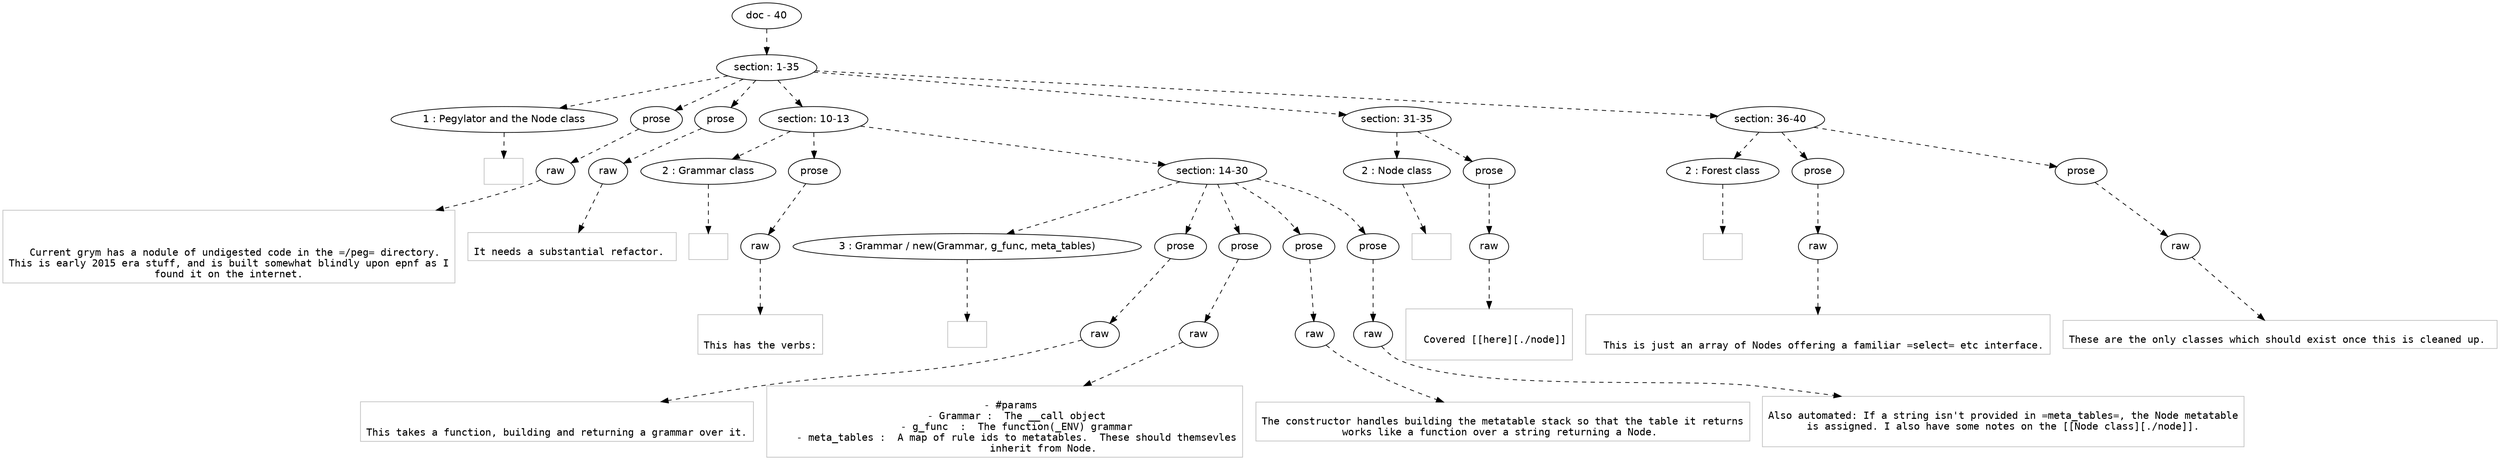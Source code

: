 digraph hierarchy {

node [fontname=Helvetica]
edge [style=dashed]

doc_0 [label="doc - 40"]


doc_0 -> { section_1}
{rank=same; section_1}

section_1 [label="section: 1-35"]


section_1 -> { header_2 prose_3 prose_4 section_5 section_6 section_7}
{rank=same; header_2 prose_3 prose_4 section_5 section_6 section_7}

header_2 [label="1 : Pegylator and the Node class"]

prose_3 [label="prose"]

prose_4 [label="prose"]

section_5 [label="section: 10-13"]

section_6 [label="section: 31-35"]

section_7 [label="section: 36-40"]


header_2 -> leaf_8
leaf_8  [color=Gray,shape=rectangle,fontname=Inconsolata,label=""]
prose_3 -> { raw_9}
{rank=same; raw_9}

raw_9 [label="raw"]


raw_9 -> leaf_10
leaf_10  [color=Gray,shape=rectangle,fontname=Inconsolata,label="


  Current grym has a nodule of undigested code in the =/peg= directory.
This is early 2015 era stuff, and is built somewhat blindly upon epnf as I
found it on the internet.
"]
prose_4 -> { raw_11}
{rank=same; raw_11}

raw_11 [label="raw"]


raw_11 -> leaf_12
leaf_12  [color=Gray,shape=rectangle,fontname=Inconsolata,label="
It needs a substantial refactor. 
"]
section_5 -> { header_13 prose_14 section_15}
{rank=same; header_13 prose_14 section_15}

header_13 [label="2 : Grammar class"]

prose_14 [label="prose"]

section_15 [label="section: 14-30"]


header_13 -> leaf_16
leaf_16  [color=Gray,shape=rectangle,fontname=Inconsolata,label=""]
prose_14 -> { raw_17}
{rank=same; raw_17}

raw_17 [label="raw"]


raw_17 -> leaf_18
leaf_18  [color=Gray,shape=rectangle,fontname=Inconsolata,label="

This has the verbs:
"]
section_15 -> { header_19 prose_20 prose_21 prose_22 prose_23}
{rank=same; header_19 prose_20 prose_21 prose_22 prose_23}

header_19 [label="3 : Grammar / new(Grammar, g_func, meta_tables)"]

prose_20 [label="prose"]

prose_21 [label="prose"]

prose_22 [label="prose"]

prose_23 [label="prose"]


header_19 -> leaf_24
leaf_24  [color=Gray,shape=rectangle,fontname=Inconsolata,label=""]
prose_20 -> { raw_25}
{rank=same; raw_25}

raw_25 [label="raw"]


raw_25 -> leaf_26
leaf_26  [color=Gray,shape=rectangle,fontname=Inconsolata,label="

This takes a function, building and returning a grammar over it.
"]
prose_21 -> { raw_27}
{rank=same; raw_27}

raw_27 [label="raw"]


raw_27 -> leaf_28
leaf_28  [color=Gray,shape=rectangle,fontname=Inconsolata,label="
  - #params
    - Grammar :  The __call object
    - g_func  :  The function(_ENV) grammar
    - meta_tables :  A map of rule ids to metatables.  These should themsevles
             inherit from Node.
"]
prose_22 -> { raw_29}
{rank=same; raw_29}

raw_29 [label="raw"]


raw_29 -> leaf_30
leaf_30  [color=Gray,shape=rectangle,fontname=Inconsolata,label="
The constructor handles building the metatable stack so that the table it returns
works like a function over a string returning a Node. 
"]
prose_23 -> { raw_31}
{rank=same; raw_31}

raw_31 [label="raw"]


raw_31 -> leaf_32
leaf_32  [color=Gray,shape=rectangle,fontname=Inconsolata,label="
Also automated: If a string isn't provided in =meta_tables=, the Node metatable
is assigned. I also have some notes on the [[Node class][./node]].

"]
section_6 -> { header_33 prose_34}
{rank=same; header_33 prose_34}

header_33 [label="2 : Node class"]

prose_34 [label="prose"]


header_33 -> leaf_35
leaf_35  [color=Gray,shape=rectangle,fontname=Inconsolata,label=""]
prose_34 -> { raw_36}
{rank=same; raw_36}

raw_36 [label="raw"]


raw_36 -> leaf_37
leaf_37  [color=Gray,shape=rectangle,fontname=Inconsolata,label="

  Covered [[here][./node]]

"]
section_7 -> { header_38 prose_39 prose_40}
{rank=same; header_38 prose_39 prose_40}

header_38 [label="2 : Forest class"]

prose_39 [label="prose"]

prose_40 [label="prose"]


header_38 -> leaf_41
leaf_41  [color=Gray,shape=rectangle,fontname=Inconsolata,label=""]
prose_39 -> { raw_42}
{rank=same; raw_42}

raw_42 [label="raw"]


raw_42 -> leaf_43
leaf_43  [color=Gray,shape=rectangle,fontname=Inconsolata,label="

  This is just an array of Nodes offering a familiar =select= etc interface.
"]
prose_40 -> { raw_44}
{rank=same; raw_44}

raw_44 [label="raw"]


raw_44 -> leaf_45
leaf_45  [color=Gray,shape=rectangle,fontname=Inconsolata,label="
These are the only classes which should exist once this is cleaned up. "]

}

